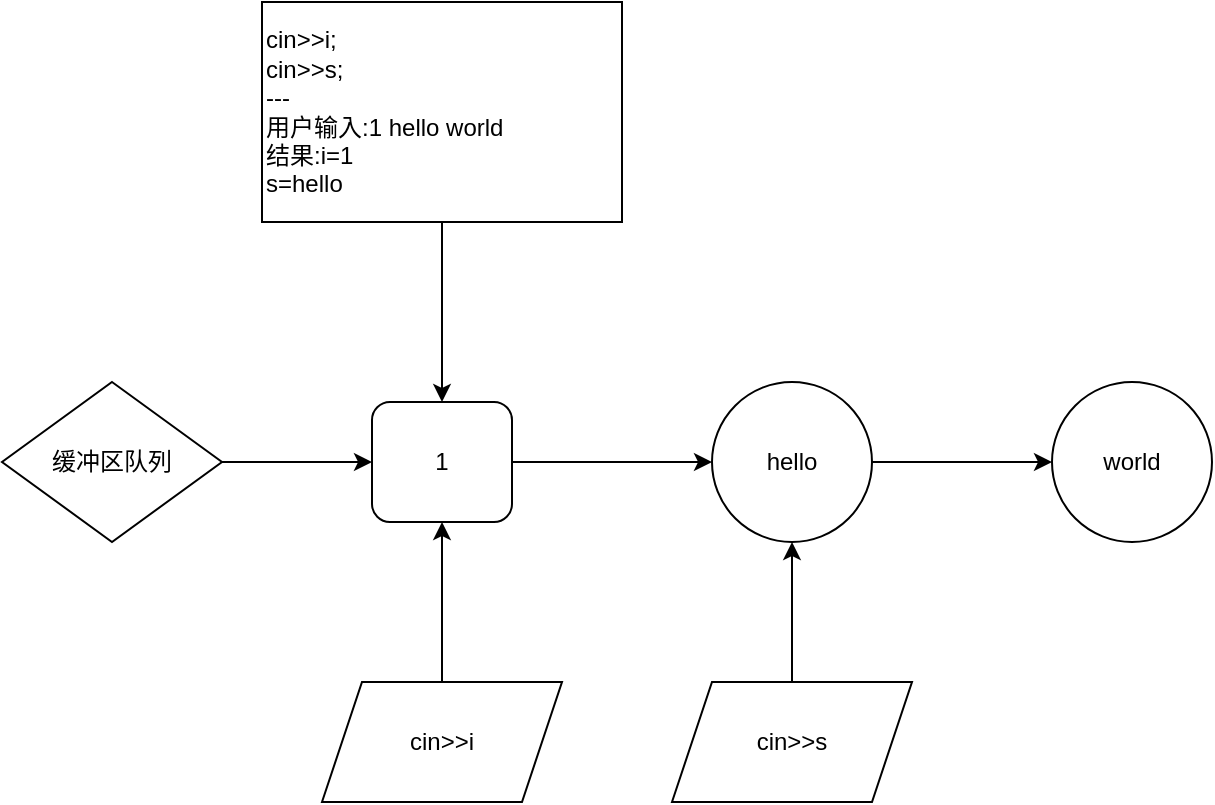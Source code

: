 <mxfile version="24.7.17">
  <diagram id="C5RBs43oDa-KdzZeNtuy" name="Page-1">
    <mxGraphModel dx="1434" dy="738" grid="1" gridSize="10" guides="1" tooltips="1" connect="1" arrows="1" fold="1" page="1" pageScale="1" pageWidth="827" pageHeight="1169" math="0" shadow="0">
      <root>
        <mxCell id="WIyWlLk6GJQsqaUBKTNV-0" />
        <mxCell id="WIyWlLk6GJQsqaUBKTNV-1" parent="WIyWlLk6GJQsqaUBKTNV-0" />
        <mxCell id="mXYllTCQmEwmROtQHEfQ-13" value="" style="edgeStyle=orthogonalEdgeStyle;rounded=0;orthogonalLoop=1;jettySize=auto;html=1;" edge="1" parent="WIyWlLk6GJQsqaUBKTNV-1" source="mXYllTCQmEwmROtQHEfQ-0" target="mXYllTCQmEwmROtQHEfQ-1">
          <mxGeometry relative="1" as="geometry" />
        </mxCell>
        <mxCell id="mXYllTCQmEwmROtQHEfQ-0" value="1" style="rounded=1;whiteSpace=wrap;html=1;" vertex="1" parent="WIyWlLk6GJQsqaUBKTNV-1">
          <mxGeometry x="235" y="250" width="70" height="60" as="geometry" />
        </mxCell>
        <mxCell id="mXYllTCQmEwmROtQHEfQ-9" value="" style="edgeStyle=orthogonalEdgeStyle;rounded=0;orthogonalLoop=1;jettySize=auto;html=1;" edge="1" parent="WIyWlLk6GJQsqaUBKTNV-1" source="mXYllTCQmEwmROtQHEfQ-1" target="mXYllTCQmEwmROtQHEfQ-8">
          <mxGeometry relative="1" as="geometry" />
        </mxCell>
        <mxCell id="mXYllTCQmEwmROtQHEfQ-1" value="hello" style="ellipse;whiteSpace=wrap;html=1;aspect=fixed;" vertex="1" parent="WIyWlLk6GJQsqaUBKTNV-1">
          <mxGeometry x="405" y="240" width="80" height="80" as="geometry" />
        </mxCell>
        <mxCell id="mXYllTCQmEwmROtQHEfQ-8" value="world" style="ellipse;whiteSpace=wrap;html=1;aspect=fixed;" vertex="1" parent="WIyWlLk6GJQsqaUBKTNV-1">
          <mxGeometry x="575" y="240" width="80" height="80" as="geometry" />
        </mxCell>
        <mxCell id="mXYllTCQmEwmROtQHEfQ-11" value="" style="edgeStyle=orthogonalEdgeStyle;rounded=0;orthogonalLoop=1;jettySize=auto;html=1;" edge="1" parent="WIyWlLk6GJQsqaUBKTNV-1" source="mXYllTCQmEwmROtQHEfQ-10" target="mXYllTCQmEwmROtQHEfQ-0">
          <mxGeometry relative="1" as="geometry" />
        </mxCell>
        <mxCell id="mXYllTCQmEwmROtQHEfQ-10" value="cin&amp;gt;&amp;gt;i" style="shape=parallelogram;perimeter=parallelogramPerimeter;whiteSpace=wrap;html=1;fixedSize=1;" vertex="1" parent="WIyWlLk6GJQsqaUBKTNV-1">
          <mxGeometry x="210" y="390" width="120" height="60" as="geometry" />
        </mxCell>
        <mxCell id="mXYllTCQmEwmROtQHEfQ-15" value="" style="edgeStyle=orthogonalEdgeStyle;rounded=0;orthogonalLoop=1;jettySize=auto;html=1;" edge="1" parent="WIyWlLk6GJQsqaUBKTNV-1" source="mXYllTCQmEwmROtQHEfQ-12" target="mXYllTCQmEwmROtQHEfQ-0">
          <mxGeometry relative="1" as="geometry" />
        </mxCell>
        <mxCell id="mXYllTCQmEwmROtQHEfQ-12" value="cin&amp;gt;&amp;gt;i;&lt;div&gt;cin&amp;gt;&amp;gt;s;&lt;/div&gt;&lt;div&gt;---&lt;/div&gt;&lt;div&gt;用户输入:1 hello world&lt;/div&gt;&lt;div&gt;结果:i=1&lt;/div&gt;&lt;div&gt;s=hello&lt;/div&gt;" style="rounded=0;whiteSpace=wrap;html=1;align=left;" vertex="1" parent="WIyWlLk6GJQsqaUBKTNV-1">
          <mxGeometry x="180" y="50" width="180" height="110" as="geometry" />
        </mxCell>
        <mxCell id="mXYllTCQmEwmROtQHEfQ-17" value="" style="edgeStyle=orthogonalEdgeStyle;rounded=0;orthogonalLoop=1;jettySize=auto;html=1;" edge="1" parent="WIyWlLk6GJQsqaUBKTNV-1" source="mXYllTCQmEwmROtQHEfQ-16" target="mXYllTCQmEwmROtQHEfQ-1">
          <mxGeometry relative="1" as="geometry" />
        </mxCell>
        <mxCell id="mXYllTCQmEwmROtQHEfQ-16" value="cin&amp;gt;&amp;gt;s" style="shape=parallelogram;perimeter=parallelogramPerimeter;whiteSpace=wrap;html=1;fixedSize=1;" vertex="1" parent="WIyWlLk6GJQsqaUBKTNV-1">
          <mxGeometry x="385" y="390" width="120" height="60" as="geometry" />
        </mxCell>
        <mxCell id="mXYllTCQmEwmROtQHEfQ-19" value="" style="edgeStyle=orthogonalEdgeStyle;rounded=0;orthogonalLoop=1;jettySize=auto;html=1;" edge="1" parent="WIyWlLk6GJQsqaUBKTNV-1" source="mXYllTCQmEwmROtQHEfQ-18" target="mXYllTCQmEwmROtQHEfQ-0">
          <mxGeometry relative="1" as="geometry" />
        </mxCell>
        <mxCell id="mXYllTCQmEwmROtQHEfQ-18" value="缓冲区队列" style="rhombus;whiteSpace=wrap;html=1;" vertex="1" parent="WIyWlLk6GJQsqaUBKTNV-1">
          <mxGeometry x="50" y="240" width="110" height="80" as="geometry" />
        </mxCell>
      </root>
    </mxGraphModel>
  </diagram>
</mxfile>
